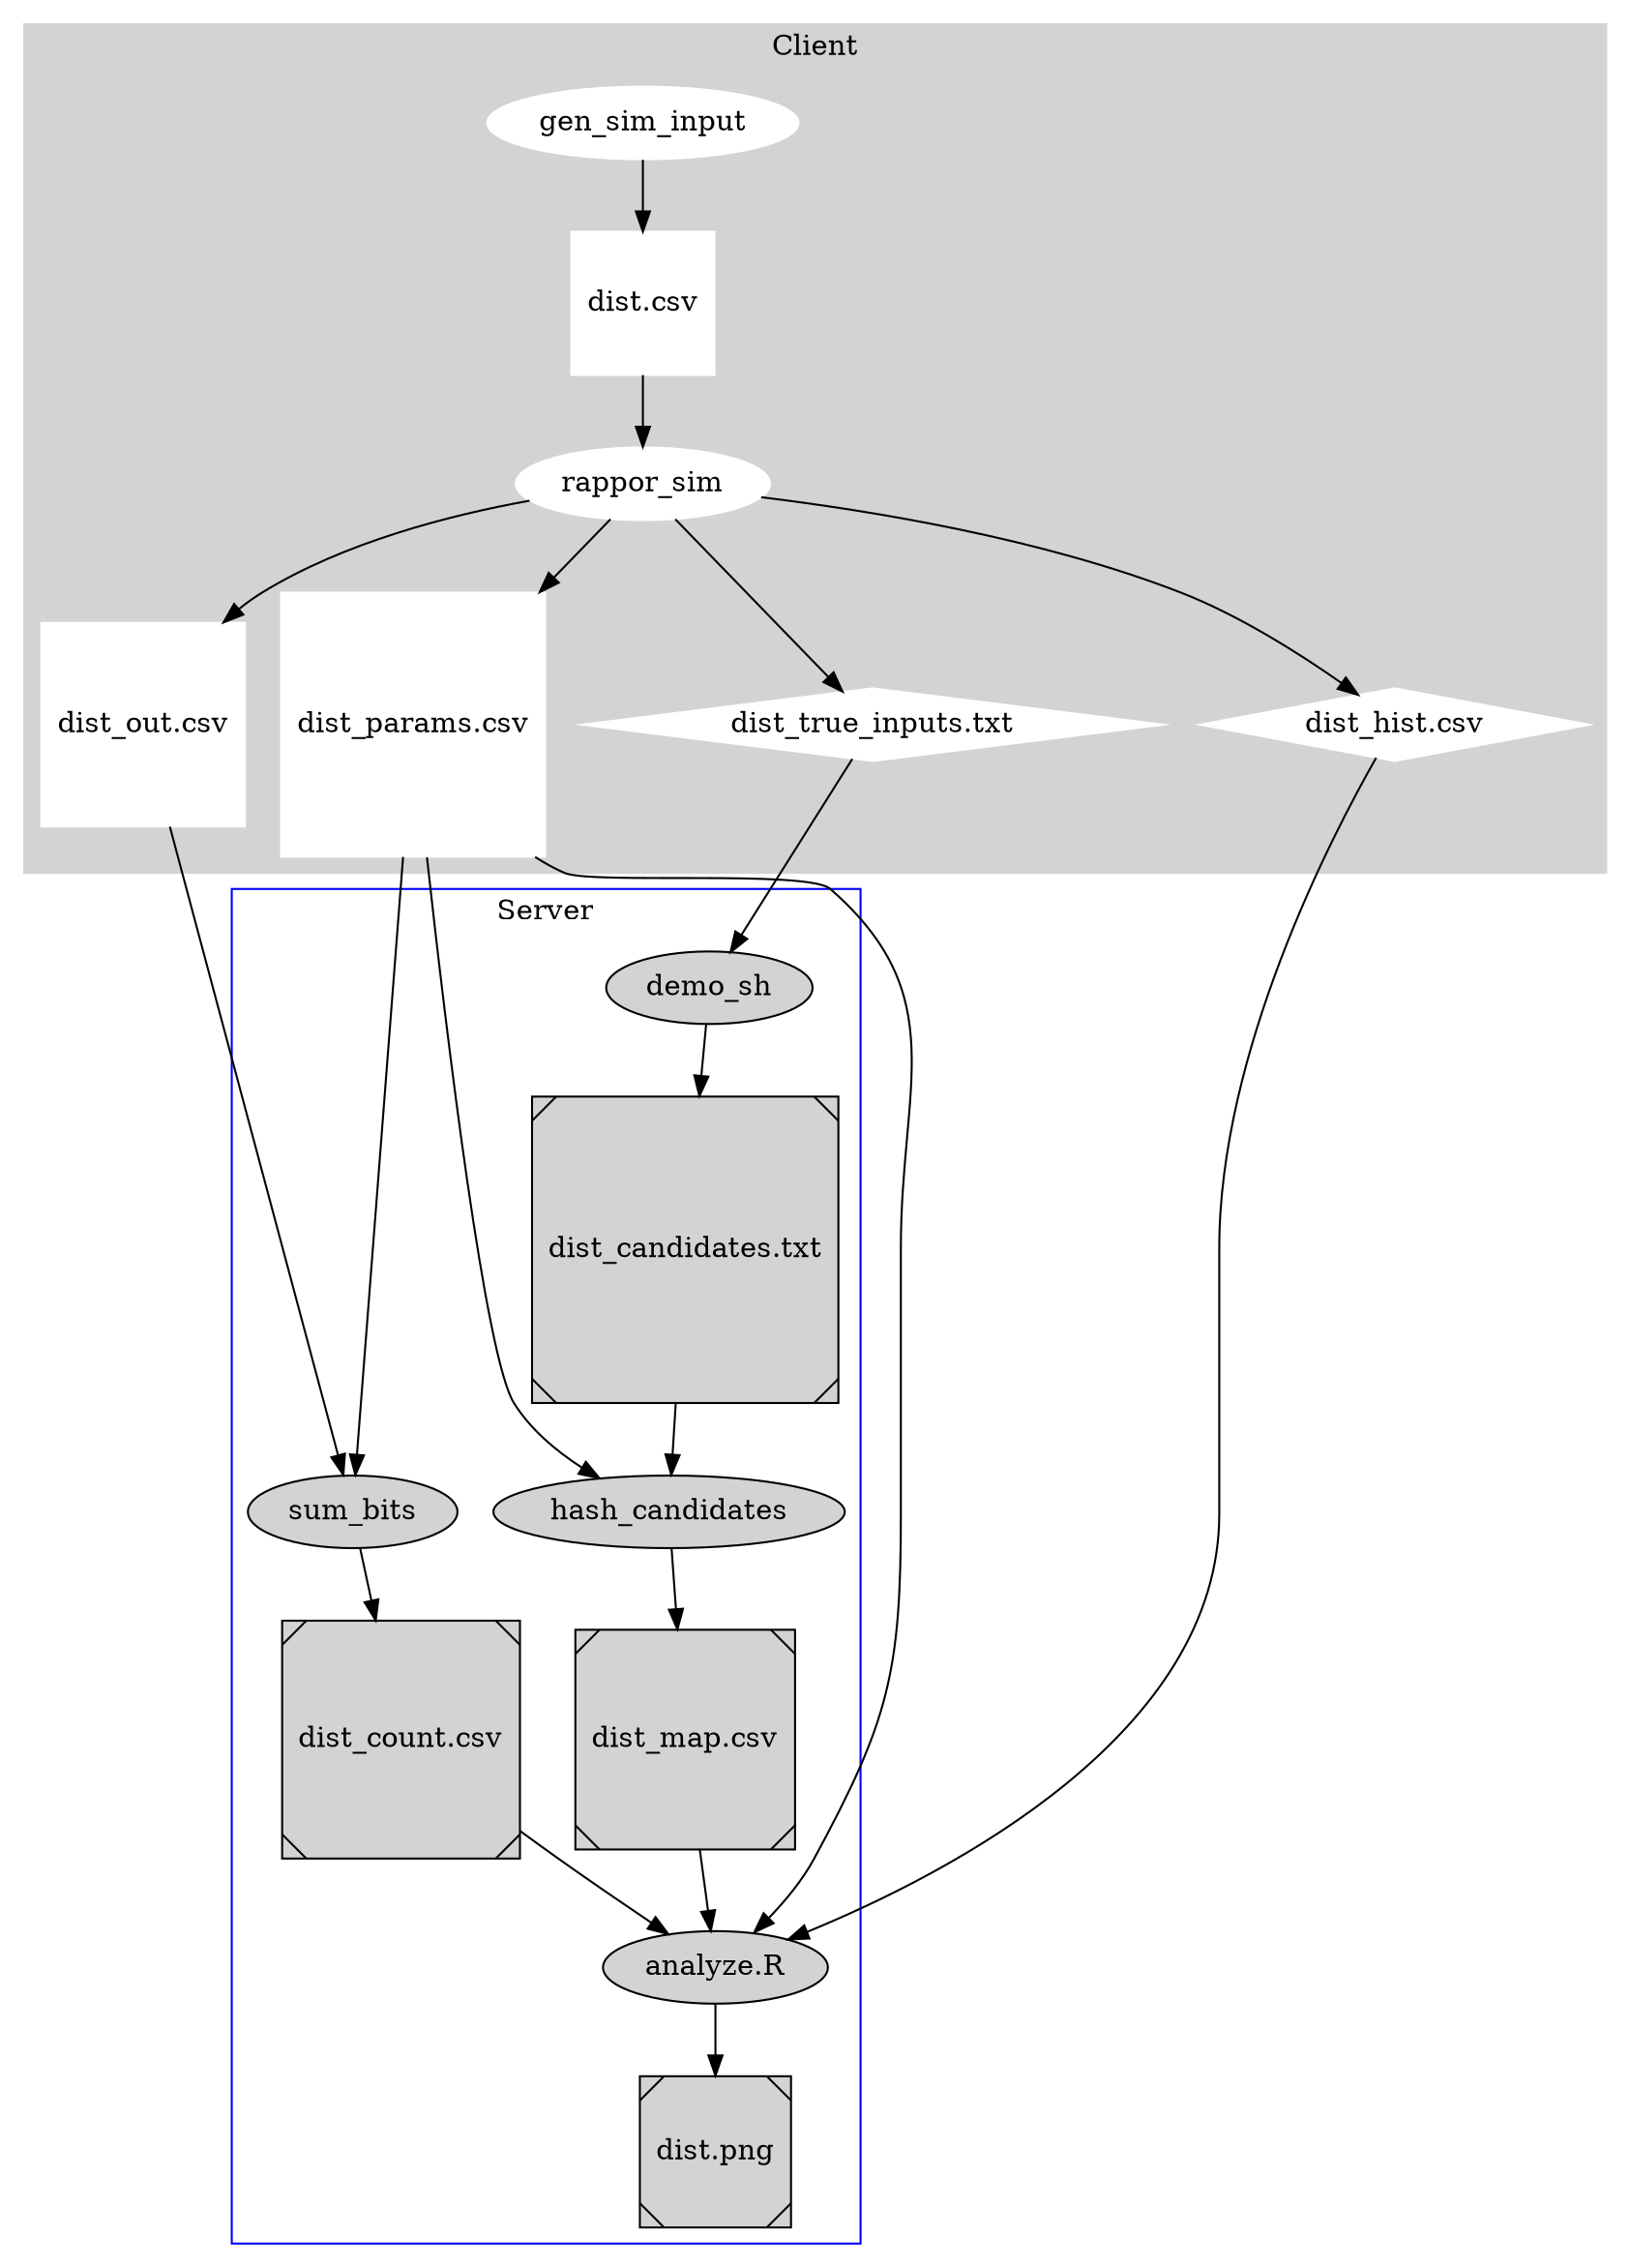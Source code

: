 // Based on http://graphviz.org/content/cluster

// Node types:
//   Rectangle: process
//   Oval: data
//   Diamond: debug/simulation data

digraph G {

  subgraph cluster_0 {
    label = "Client";
    style=filled;
    color=lightgrey;

    node [style=filled, color=white];

    gen_sim_input -> dist_csv -> rappor_sim;
    
    rappor_sim -> out;
    rappor_sim -> params;
    rappor_sim -> hist;
    rappor_sim -> true_inputs;

    dist_csv [shape=Msquare, label="dist.csv"];
    rappor_sim [label="rappor_sim"];
    out [shape=Msquare, label="dist_out.csv"];
    params [shape=Msquare, label="dist_params.csv"];

    // simulation data
    hist [shape=Mdiamond, label="dist_hist.csv"];
    true_inputs [shape=Mdiamond, label="dist_true_inputs.txt"];
  }

  subgraph cluster_1 {
    label = "Server";
    node [style=filled];
    color=blue

    sum_bits -> counts;

    // sum_bits needs the params to construct the matrix.  Technically it could
    // infer it, but this is simple.
    params -> sum_bits;

    true_inputs -> demo_sh -> candidates -> hash_candidates -> map;
    params -> hash_candidates;

    params -> analyze;
    map -> analyze;
    counts -> analyze;
    hist -> analyze;

    analyze -> plot_png;

    analyze [label="analyze.R"];

    counts [shape=Msquare, label="dist_count.csv"];
    candidates [shape=Msquare, label="dist_candidates.txt"];
    map [shape=Msquare, label="dist_map.csv"];

    plot_png [shape=Msquare, label="dist.png"];

  }

  out -> sum_bits;
}

